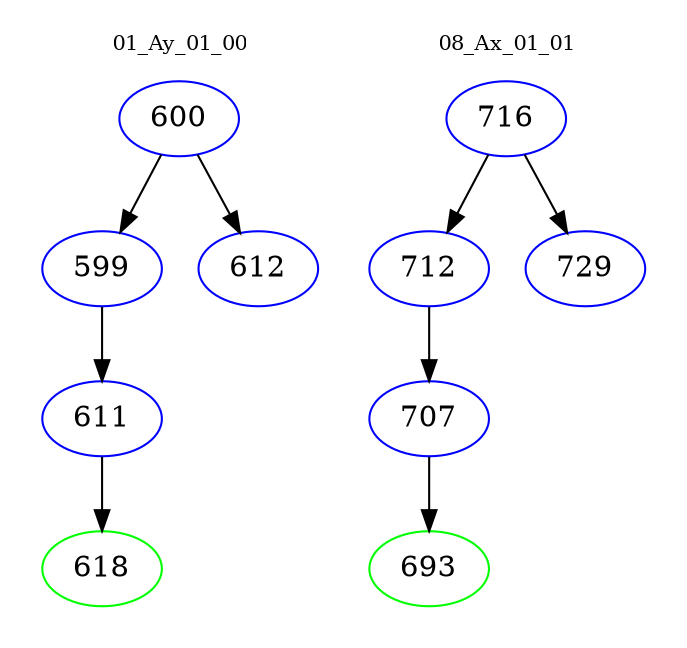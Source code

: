 digraph{
subgraph cluster_0 {
color = white
label = "01_Ay_01_00";
fontsize=10;
T0_600 [label="600", color="blue"]
T0_600 -> T0_599 [color="black"]
T0_599 [label="599", color="blue"]
T0_599 -> T0_611 [color="black"]
T0_611 [label="611", color="blue"]
T0_611 -> T0_618 [color="black"]
T0_618 [label="618", color="green"]
T0_600 -> T0_612 [color="black"]
T0_612 [label="612", color="blue"]
}
subgraph cluster_1 {
color = white
label = "08_Ax_01_01";
fontsize=10;
T1_716 [label="716", color="blue"]
T1_716 -> T1_712 [color="black"]
T1_712 [label="712", color="blue"]
T1_712 -> T1_707 [color="black"]
T1_707 [label="707", color="blue"]
T1_707 -> T1_693 [color="black"]
T1_693 [label="693", color="green"]
T1_716 -> T1_729 [color="black"]
T1_729 [label="729", color="blue"]
}
}
